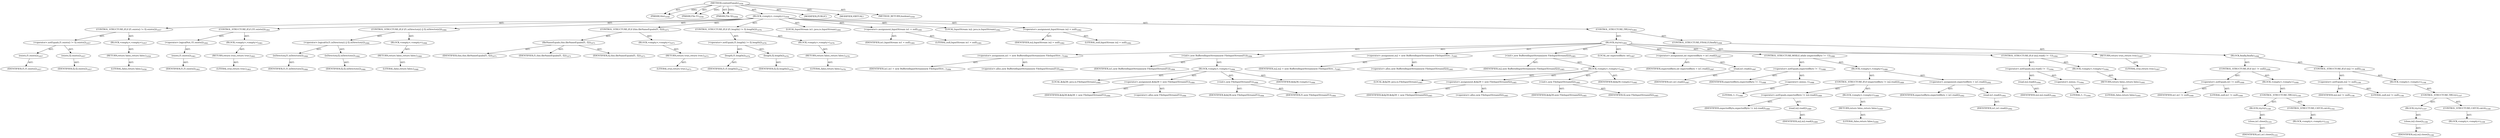 digraph "contentEquals" {  
"111669149719" [label = <(METHOD,contentEquals)<SUB>1056</SUB>> ]
"115964117010" [label = <(PARAM,this)<SUB>1056</SUB>> ]
"115964117104" [label = <(PARAM,File f1)<SUB>1056</SUB>> ]
"115964117105" [label = <(PARAM,File f2)<SUB>1056</SUB>> ]
"25769803933" [label = <(BLOCK,&lt;empty&gt;,&lt;empty&gt;)<SUB>1056</SUB>> ]
"47244640350" [label = <(CONTROL_STRUCTURE,IF,if (f1.exists() != f2.exists()))<SUB>1057</SUB>> ]
"30064771692" [label = <(&lt;operator&gt;.notEquals,f1.exists() != f2.exists())<SUB>1057</SUB>> ]
"30064771693" [label = <(exists,f1.exists())<SUB>1057</SUB>> ]
"68719477375" [label = <(IDENTIFIER,f1,f1.exists())<SUB>1057</SUB>> ]
"30064771694" [label = <(exists,f2.exists())<SUB>1057</SUB>> ]
"68719477376" [label = <(IDENTIFIER,f2,f2.exists())<SUB>1057</SUB>> ]
"25769803934" [label = <(BLOCK,&lt;empty&gt;,&lt;empty&gt;)<SUB>1057</SUB>> ]
"146028888077" [label = <(RETURN,return false;,return false;)<SUB>1058</SUB>> ]
"90194313375" [label = <(LITERAL,false,return false;)<SUB>1058</SUB>> ]
"47244640351" [label = <(CONTROL_STRUCTURE,IF,if (!f1.exists()))<SUB>1061</SUB>> ]
"30064771695" [label = <(&lt;operator&gt;.logicalNot,!f1.exists())<SUB>1061</SUB>> ]
"30064771696" [label = <(exists,f1.exists())<SUB>1061</SUB>> ]
"68719477377" [label = <(IDENTIFIER,f1,f1.exists())<SUB>1061</SUB>> ]
"25769803935" [label = <(BLOCK,&lt;empty&gt;,&lt;empty&gt;)<SUB>1061</SUB>> ]
"146028888078" [label = <(RETURN,return true;,return true;)<SUB>1063</SUB>> ]
"90194313376" [label = <(LITERAL,true,return true;)<SUB>1063</SUB>> ]
"47244640352" [label = <(CONTROL_STRUCTURE,IF,if (f1.isDirectory() || f2.isDirectory()))<SUB>1066</SUB>> ]
"30064771697" [label = <(&lt;operator&gt;.logicalOr,f1.isDirectory() || f2.isDirectory())<SUB>1066</SUB>> ]
"30064771698" [label = <(isDirectory,f1.isDirectory())<SUB>1066</SUB>> ]
"68719477378" [label = <(IDENTIFIER,f1,f1.isDirectory())<SUB>1066</SUB>> ]
"30064771699" [label = <(isDirectory,f2.isDirectory())<SUB>1066</SUB>> ]
"68719477379" [label = <(IDENTIFIER,f2,f2.isDirectory())<SUB>1066</SUB>> ]
"25769803936" [label = <(BLOCK,&lt;empty&gt;,&lt;empty&gt;)<SUB>1066</SUB>> ]
"146028888079" [label = <(RETURN,return false;,return false;)<SUB>1068</SUB>> ]
"90194313377" [label = <(LITERAL,false,return false;)<SUB>1068</SUB>> ]
"47244640353" [label = <(CONTROL_STRUCTURE,IF,if (this.fileNameEquals(f1, f2)))<SUB>1071</SUB>> ]
"30064771700" [label = <(fileNameEquals,this.fileNameEquals(f1, f2))<SUB>1071</SUB>> ]
"68719476757" [label = <(IDENTIFIER,this,this.fileNameEquals(f1, f2))<SUB>1071</SUB>> ]
"68719477380" [label = <(IDENTIFIER,f1,this.fileNameEquals(f1, f2))<SUB>1071</SUB>> ]
"68719477381" [label = <(IDENTIFIER,f2,this.fileNameEquals(f1, f2))<SUB>1071</SUB>> ]
"25769803937" [label = <(BLOCK,&lt;empty&gt;,&lt;empty&gt;)<SUB>1071</SUB>> ]
"146028888080" [label = <(RETURN,return true;,return true;)<SUB>1073</SUB>> ]
"90194313378" [label = <(LITERAL,true,return true;)<SUB>1073</SUB>> ]
"47244640354" [label = <(CONTROL_STRUCTURE,IF,if (f1.length() != f2.length()))<SUB>1076</SUB>> ]
"30064771701" [label = <(&lt;operator&gt;.notEquals,f1.length() != f2.length())<SUB>1076</SUB>> ]
"30064771702" [label = <(length,f1.length())<SUB>1076</SUB>> ]
"68719477382" [label = <(IDENTIFIER,f1,f1.length())<SUB>1076</SUB>> ]
"30064771703" [label = <(length,f2.length())<SUB>1076</SUB>> ]
"68719477383" [label = <(IDENTIFIER,f2,f2.length())<SUB>1076</SUB>> ]
"25769803938" [label = <(BLOCK,&lt;empty&gt;,&lt;empty&gt;)<SUB>1076</SUB>> ]
"146028888081" [label = <(RETURN,return false;,return false;)<SUB>1078</SUB>> ]
"90194313379" [label = <(LITERAL,false,return false;)<SUB>1078</SUB>> ]
"94489280608" [label = <(LOCAL,InputStream in1: java.io.InputStream)<SUB>1081</SUB>> ]
"30064771704" [label = <(&lt;operator&gt;.assignment,InputStream in1 = null)<SUB>1081</SUB>> ]
"68719477384" [label = <(IDENTIFIER,in1,InputStream in1 = null)<SUB>1081</SUB>> ]
"90194313380" [label = <(LITERAL,null,InputStream in1 = null)<SUB>1081</SUB>> ]
"94489280609" [label = <(LOCAL,InputStream in2: java.io.InputStream)<SUB>1082</SUB>> ]
"30064771705" [label = <(&lt;operator&gt;.assignment,InputStream in2 = null)<SUB>1082</SUB>> ]
"68719477385" [label = <(IDENTIFIER,in2,InputStream in2 = null)<SUB>1082</SUB>> ]
"90194313381" [label = <(LITERAL,null,InputStream in2 = null)<SUB>1082</SUB>> ]
"47244640355" [label = <(CONTROL_STRUCTURE,TRY,try)<SUB>1083</SUB>> ]
"25769803939" [label = <(BLOCK,try,try)<SUB>1083</SUB>> ]
"30064771706" [label = <(&lt;operator&gt;.assignment,in1 = new BufferedInputStream(new FileInputStre...)<SUB>1084</SUB>> ]
"68719477386" [label = <(IDENTIFIER,in1,in1 = new BufferedInputStream(new FileInputStre...)<SUB>1084</SUB>> ]
"30064771707" [label = <(&lt;operator&gt;.alloc,new BufferedInputStream(new FileInputStream(f1)))<SUB>1084</SUB>> ]
"30064771708" [label = <(&lt;init&gt;,new BufferedInputStream(new FileInputStream(f1)))<SUB>1084</SUB>> ]
"68719477387" [label = <(IDENTIFIER,in1,new BufferedInputStream(new FileInputStream(f1)))<SUB>1084</SUB>> ]
"25769803940" [label = <(BLOCK,&lt;empty&gt;,&lt;empty&gt;)<SUB>1084</SUB>> ]
"94489280610" [label = <(LOCAL,$obj38: java.io.FileInputStream)<SUB>1084</SUB>> ]
"30064771709" [label = <(&lt;operator&gt;.assignment,$obj38 = new FileInputStream(f1))<SUB>1084</SUB>> ]
"68719477388" [label = <(IDENTIFIER,$obj38,$obj38 = new FileInputStream(f1))<SUB>1084</SUB>> ]
"30064771710" [label = <(&lt;operator&gt;.alloc,new FileInputStream(f1))<SUB>1084</SUB>> ]
"30064771711" [label = <(&lt;init&gt;,new FileInputStream(f1))<SUB>1084</SUB>> ]
"68719477389" [label = <(IDENTIFIER,$obj38,new FileInputStream(f1))<SUB>1084</SUB>> ]
"68719477390" [label = <(IDENTIFIER,f1,new FileInputStream(f1))<SUB>1084</SUB>> ]
"68719477391" [label = <(IDENTIFIER,$obj38,&lt;empty&gt;)<SUB>1084</SUB>> ]
"30064771712" [label = <(&lt;operator&gt;.assignment,in2 = new BufferedInputStream(new FileInputStre...)<SUB>1085</SUB>> ]
"68719477392" [label = <(IDENTIFIER,in2,in2 = new BufferedInputStream(new FileInputStre...)<SUB>1085</SUB>> ]
"30064771713" [label = <(&lt;operator&gt;.alloc,new BufferedInputStream(new FileInputStream(f2)))<SUB>1085</SUB>> ]
"30064771714" [label = <(&lt;init&gt;,new BufferedInputStream(new FileInputStream(f2)))<SUB>1085</SUB>> ]
"68719477393" [label = <(IDENTIFIER,in2,new BufferedInputStream(new FileInputStream(f2)))<SUB>1085</SUB>> ]
"25769803941" [label = <(BLOCK,&lt;empty&gt;,&lt;empty&gt;)<SUB>1085</SUB>> ]
"94489280611" [label = <(LOCAL,$obj39: java.io.FileInputStream)<SUB>1085</SUB>> ]
"30064771715" [label = <(&lt;operator&gt;.assignment,$obj39 = new FileInputStream(f2))<SUB>1085</SUB>> ]
"68719477394" [label = <(IDENTIFIER,$obj39,$obj39 = new FileInputStream(f2))<SUB>1085</SUB>> ]
"30064771716" [label = <(&lt;operator&gt;.alloc,new FileInputStream(f2))<SUB>1085</SUB>> ]
"30064771717" [label = <(&lt;init&gt;,new FileInputStream(f2))<SUB>1085</SUB>> ]
"68719477395" [label = <(IDENTIFIER,$obj39,new FileInputStream(f2))<SUB>1085</SUB>> ]
"68719477396" [label = <(IDENTIFIER,f2,new FileInputStream(f2))<SUB>1085</SUB>> ]
"68719477397" [label = <(IDENTIFIER,$obj39,&lt;empty&gt;)<SUB>1085</SUB>> ]
"94489280612" [label = <(LOCAL,int expectedByte: int)<SUB>1087</SUB>> ]
"30064771718" [label = <(&lt;operator&gt;.assignment,int expectedByte = in1.read())<SUB>1087</SUB>> ]
"68719477398" [label = <(IDENTIFIER,expectedByte,int expectedByte = in1.read())<SUB>1087</SUB>> ]
"30064771719" [label = <(read,in1.read())<SUB>1087</SUB>> ]
"68719477399" [label = <(IDENTIFIER,in1,in1.read())<SUB>1087</SUB>> ]
"47244640356" [label = <(CONTROL_STRUCTURE,WHILE,while (expectedByte != -1))<SUB>1088</SUB>> ]
"30064771720" [label = <(&lt;operator&gt;.notEquals,expectedByte != -1)<SUB>1088</SUB>> ]
"68719477400" [label = <(IDENTIFIER,expectedByte,expectedByte != -1)<SUB>1088</SUB>> ]
"30064771721" [label = <(&lt;operator&gt;.minus,-1)<SUB>1088</SUB>> ]
"90194313382" [label = <(LITERAL,1,-1)<SUB>1088</SUB>> ]
"25769803942" [label = <(BLOCK,&lt;empty&gt;,&lt;empty&gt;)<SUB>1088</SUB>> ]
"47244640357" [label = <(CONTROL_STRUCTURE,IF,if (expectedByte != in2.read()))<SUB>1089</SUB>> ]
"30064771722" [label = <(&lt;operator&gt;.notEquals,expectedByte != in2.read())<SUB>1089</SUB>> ]
"68719477401" [label = <(IDENTIFIER,expectedByte,expectedByte != in2.read())<SUB>1089</SUB>> ]
"30064771723" [label = <(read,in2.read())<SUB>1089</SUB>> ]
"68719477402" [label = <(IDENTIFIER,in2,in2.read())<SUB>1089</SUB>> ]
"25769803943" [label = <(BLOCK,&lt;empty&gt;,&lt;empty&gt;)<SUB>1089</SUB>> ]
"146028888082" [label = <(RETURN,return false;,return false;)<SUB>1090</SUB>> ]
"90194313383" [label = <(LITERAL,false,return false;)<SUB>1090</SUB>> ]
"30064771724" [label = <(&lt;operator&gt;.assignment,expectedByte = in1.read())<SUB>1092</SUB>> ]
"68719477403" [label = <(IDENTIFIER,expectedByte,expectedByte = in1.read())<SUB>1092</SUB>> ]
"30064771725" [label = <(read,in1.read())<SUB>1092</SUB>> ]
"68719477404" [label = <(IDENTIFIER,in1,in1.read())<SUB>1092</SUB>> ]
"47244640358" [label = <(CONTROL_STRUCTURE,IF,if (in2.read() != -1))<SUB>1094</SUB>> ]
"30064771726" [label = <(&lt;operator&gt;.notEquals,in2.read() != -1)<SUB>1094</SUB>> ]
"30064771727" [label = <(read,in2.read())<SUB>1094</SUB>> ]
"68719477405" [label = <(IDENTIFIER,in2,in2.read())<SUB>1094</SUB>> ]
"30064771728" [label = <(&lt;operator&gt;.minus,-1)<SUB>1094</SUB>> ]
"90194313384" [label = <(LITERAL,1,-1)<SUB>1094</SUB>> ]
"25769803944" [label = <(BLOCK,&lt;empty&gt;,&lt;empty&gt;)<SUB>1094</SUB>> ]
"146028888083" [label = <(RETURN,return false;,return false;)<SUB>1095</SUB>> ]
"90194313385" [label = <(LITERAL,false,return false;)<SUB>1095</SUB>> ]
"146028888084" [label = <(RETURN,return true;,return true;)<SUB>1097</SUB>> ]
"90194313386" [label = <(LITERAL,true,return true;)<SUB>1097</SUB>> ]
"47244640359" [label = <(CONTROL_STRUCTURE,FINALLY,finally)<SUB>1098</SUB>> ]
"25769803945" [label = <(BLOCK,finally,finally)<SUB>1098</SUB>> ]
"47244640360" [label = <(CONTROL_STRUCTURE,IF,if (in1 != null))<SUB>1099</SUB>> ]
"30064771729" [label = <(&lt;operator&gt;.notEquals,in1 != null)<SUB>1099</SUB>> ]
"68719477406" [label = <(IDENTIFIER,in1,in1 != null)<SUB>1099</SUB>> ]
"90194313387" [label = <(LITERAL,null,in1 != null)<SUB>1099</SUB>> ]
"25769803946" [label = <(BLOCK,&lt;empty&gt;,&lt;empty&gt;)<SUB>1099</SUB>> ]
"47244640361" [label = <(CONTROL_STRUCTURE,TRY,try)<SUB>1100</SUB>> ]
"25769803947" [label = <(BLOCK,try,try)<SUB>1100</SUB>> ]
"30064771730" [label = <(close,in1.close())<SUB>1101</SUB>> ]
"68719477407" [label = <(IDENTIFIER,in1,in1.close())<SUB>1101</SUB>> ]
"47244640362" [label = <(CONTROL_STRUCTURE,CATCH,catch)<SUB>1102</SUB>> ]
"25769803948" [label = <(BLOCK,&lt;empty&gt;,&lt;empty&gt;)<SUB>1102</SUB>> ]
"47244640363" [label = <(CONTROL_STRUCTURE,IF,if (in2 != null))<SUB>1106</SUB>> ]
"30064771731" [label = <(&lt;operator&gt;.notEquals,in2 != null)<SUB>1106</SUB>> ]
"68719477408" [label = <(IDENTIFIER,in2,in2 != null)<SUB>1106</SUB>> ]
"90194313388" [label = <(LITERAL,null,in2 != null)<SUB>1106</SUB>> ]
"25769803949" [label = <(BLOCK,&lt;empty&gt;,&lt;empty&gt;)<SUB>1106</SUB>> ]
"47244640364" [label = <(CONTROL_STRUCTURE,TRY,try)<SUB>1107</SUB>> ]
"25769803950" [label = <(BLOCK,try,try)<SUB>1107</SUB>> ]
"30064771732" [label = <(close,in2.close())<SUB>1108</SUB>> ]
"68719477409" [label = <(IDENTIFIER,in2,in2.close())<SUB>1108</SUB>> ]
"47244640365" [label = <(CONTROL_STRUCTURE,CATCH,catch)<SUB>1109</SUB>> ]
"25769803951" [label = <(BLOCK,&lt;empty&gt;,&lt;empty&gt;)<SUB>1109</SUB>> ]
"133143986239" [label = <(MODIFIER,PUBLIC)> ]
"133143986240" [label = <(MODIFIER,VIRTUAL)> ]
"128849018903" [label = <(METHOD_RETURN,boolean)<SUB>1056</SUB>> ]
  "111669149719" -> "115964117010"  [ label = "AST: "] 
  "111669149719" -> "115964117104"  [ label = "AST: "] 
  "111669149719" -> "115964117105"  [ label = "AST: "] 
  "111669149719" -> "25769803933"  [ label = "AST: "] 
  "111669149719" -> "133143986239"  [ label = "AST: "] 
  "111669149719" -> "133143986240"  [ label = "AST: "] 
  "111669149719" -> "128849018903"  [ label = "AST: "] 
  "25769803933" -> "47244640350"  [ label = "AST: "] 
  "25769803933" -> "47244640351"  [ label = "AST: "] 
  "25769803933" -> "47244640352"  [ label = "AST: "] 
  "25769803933" -> "47244640353"  [ label = "AST: "] 
  "25769803933" -> "47244640354"  [ label = "AST: "] 
  "25769803933" -> "94489280608"  [ label = "AST: "] 
  "25769803933" -> "30064771704"  [ label = "AST: "] 
  "25769803933" -> "94489280609"  [ label = "AST: "] 
  "25769803933" -> "30064771705"  [ label = "AST: "] 
  "25769803933" -> "47244640355"  [ label = "AST: "] 
  "47244640350" -> "30064771692"  [ label = "AST: "] 
  "47244640350" -> "25769803934"  [ label = "AST: "] 
  "30064771692" -> "30064771693"  [ label = "AST: "] 
  "30064771692" -> "30064771694"  [ label = "AST: "] 
  "30064771693" -> "68719477375"  [ label = "AST: "] 
  "30064771694" -> "68719477376"  [ label = "AST: "] 
  "25769803934" -> "146028888077"  [ label = "AST: "] 
  "146028888077" -> "90194313375"  [ label = "AST: "] 
  "47244640351" -> "30064771695"  [ label = "AST: "] 
  "47244640351" -> "25769803935"  [ label = "AST: "] 
  "30064771695" -> "30064771696"  [ label = "AST: "] 
  "30064771696" -> "68719477377"  [ label = "AST: "] 
  "25769803935" -> "146028888078"  [ label = "AST: "] 
  "146028888078" -> "90194313376"  [ label = "AST: "] 
  "47244640352" -> "30064771697"  [ label = "AST: "] 
  "47244640352" -> "25769803936"  [ label = "AST: "] 
  "30064771697" -> "30064771698"  [ label = "AST: "] 
  "30064771697" -> "30064771699"  [ label = "AST: "] 
  "30064771698" -> "68719477378"  [ label = "AST: "] 
  "30064771699" -> "68719477379"  [ label = "AST: "] 
  "25769803936" -> "146028888079"  [ label = "AST: "] 
  "146028888079" -> "90194313377"  [ label = "AST: "] 
  "47244640353" -> "30064771700"  [ label = "AST: "] 
  "47244640353" -> "25769803937"  [ label = "AST: "] 
  "30064771700" -> "68719476757"  [ label = "AST: "] 
  "30064771700" -> "68719477380"  [ label = "AST: "] 
  "30064771700" -> "68719477381"  [ label = "AST: "] 
  "25769803937" -> "146028888080"  [ label = "AST: "] 
  "146028888080" -> "90194313378"  [ label = "AST: "] 
  "47244640354" -> "30064771701"  [ label = "AST: "] 
  "47244640354" -> "25769803938"  [ label = "AST: "] 
  "30064771701" -> "30064771702"  [ label = "AST: "] 
  "30064771701" -> "30064771703"  [ label = "AST: "] 
  "30064771702" -> "68719477382"  [ label = "AST: "] 
  "30064771703" -> "68719477383"  [ label = "AST: "] 
  "25769803938" -> "146028888081"  [ label = "AST: "] 
  "146028888081" -> "90194313379"  [ label = "AST: "] 
  "30064771704" -> "68719477384"  [ label = "AST: "] 
  "30064771704" -> "90194313380"  [ label = "AST: "] 
  "30064771705" -> "68719477385"  [ label = "AST: "] 
  "30064771705" -> "90194313381"  [ label = "AST: "] 
  "47244640355" -> "25769803939"  [ label = "AST: "] 
  "47244640355" -> "47244640359"  [ label = "AST: "] 
  "25769803939" -> "30064771706"  [ label = "AST: "] 
  "25769803939" -> "30064771708"  [ label = "AST: "] 
  "25769803939" -> "30064771712"  [ label = "AST: "] 
  "25769803939" -> "30064771714"  [ label = "AST: "] 
  "25769803939" -> "94489280612"  [ label = "AST: "] 
  "25769803939" -> "30064771718"  [ label = "AST: "] 
  "25769803939" -> "47244640356"  [ label = "AST: "] 
  "25769803939" -> "47244640358"  [ label = "AST: "] 
  "25769803939" -> "146028888084"  [ label = "AST: "] 
  "30064771706" -> "68719477386"  [ label = "AST: "] 
  "30064771706" -> "30064771707"  [ label = "AST: "] 
  "30064771708" -> "68719477387"  [ label = "AST: "] 
  "30064771708" -> "25769803940"  [ label = "AST: "] 
  "25769803940" -> "94489280610"  [ label = "AST: "] 
  "25769803940" -> "30064771709"  [ label = "AST: "] 
  "25769803940" -> "30064771711"  [ label = "AST: "] 
  "25769803940" -> "68719477391"  [ label = "AST: "] 
  "30064771709" -> "68719477388"  [ label = "AST: "] 
  "30064771709" -> "30064771710"  [ label = "AST: "] 
  "30064771711" -> "68719477389"  [ label = "AST: "] 
  "30064771711" -> "68719477390"  [ label = "AST: "] 
  "30064771712" -> "68719477392"  [ label = "AST: "] 
  "30064771712" -> "30064771713"  [ label = "AST: "] 
  "30064771714" -> "68719477393"  [ label = "AST: "] 
  "30064771714" -> "25769803941"  [ label = "AST: "] 
  "25769803941" -> "94489280611"  [ label = "AST: "] 
  "25769803941" -> "30064771715"  [ label = "AST: "] 
  "25769803941" -> "30064771717"  [ label = "AST: "] 
  "25769803941" -> "68719477397"  [ label = "AST: "] 
  "30064771715" -> "68719477394"  [ label = "AST: "] 
  "30064771715" -> "30064771716"  [ label = "AST: "] 
  "30064771717" -> "68719477395"  [ label = "AST: "] 
  "30064771717" -> "68719477396"  [ label = "AST: "] 
  "30064771718" -> "68719477398"  [ label = "AST: "] 
  "30064771718" -> "30064771719"  [ label = "AST: "] 
  "30064771719" -> "68719477399"  [ label = "AST: "] 
  "47244640356" -> "30064771720"  [ label = "AST: "] 
  "47244640356" -> "25769803942"  [ label = "AST: "] 
  "30064771720" -> "68719477400"  [ label = "AST: "] 
  "30064771720" -> "30064771721"  [ label = "AST: "] 
  "30064771721" -> "90194313382"  [ label = "AST: "] 
  "25769803942" -> "47244640357"  [ label = "AST: "] 
  "25769803942" -> "30064771724"  [ label = "AST: "] 
  "47244640357" -> "30064771722"  [ label = "AST: "] 
  "47244640357" -> "25769803943"  [ label = "AST: "] 
  "30064771722" -> "68719477401"  [ label = "AST: "] 
  "30064771722" -> "30064771723"  [ label = "AST: "] 
  "30064771723" -> "68719477402"  [ label = "AST: "] 
  "25769803943" -> "146028888082"  [ label = "AST: "] 
  "146028888082" -> "90194313383"  [ label = "AST: "] 
  "30064771724" -> "68719477403"  [ label = "AST: "] 
  "30064771724" -> "30064771725"  [ label = "AST: "] 
  "30064771725" -> "68719477404"  [ label = "AST: "] 
  "47244640358" -> "30064771726"  [ label = "AST: "] 
  "47244640358" -> "25769803944"  [ label = "AST: "] 
  "30064771726" -> "30064771727"  [ label = "AST: "] 
  "30064771726" -> "30064771728"  [ label = "AST: "] 
  "30064771727" -> "68719477405"  [ label = "AST: "] 
  "30064771728" -> "90194313384"  [ label = "AST: "] 
  "25769803944" -> "146028888083"  [ label = "AST: "] 
  "146028888083" -> "90194313385"  [ label = "AST: "] 
  "146028888084" -> "90194313386"  [ label = "AST: "] 
  "47244640359" -> "25769803945"  [ label = "AST: "] 
  "25769803945" -> "47244640360"  [ label = "AST: "] 
  "25769803945" -> "47244640363"  [ label = "AST: "] 
  "47244640360" -> "30064771729"  [ label = "AST: "] 
  "47244640360" -> "25769803946"  [ label = "AST: "] 
  "30064771729" -> "68719477406"  [ label = "AST: "] 
  "30064771729" -> "90194313387"  [ label = "AST: "] 
  "25769803946" -> "47244640361"  [ label = "AST: "] 
  "47244640361" -> "25769803947"  [ label = "AST: "] 
  "47244640361" -> "47244640362"  [ label = "AST: "] 
  "25769803947" -> "30064771730"  [ label = "AST: "] 
  "30064771730" -> "68719477407"  [ label = "AST: "] 
  "47244640362" -> "25769803948"  [ label = "AST: "] 
  "47244640363" -> "30064771731"  [ label = "AST: "] 
  "47244640363" -> "25769803949"  [ label = "AST: "] 
  "30064771731" -> "68719477408"  [ label = "AST: "] 
  "30064771731" -> "90194313388"  [ label = "AST: "] 
  "25769803949" -> "47244640364"  [ label = "AST: "] 
  "47244640364" -> "25769803950"  [ label = "AST: "] 
  "47244640364" -> "47244640365"  [ label = "AST: "] 
  "25769803950" -> "30064771732"  [ label = "AST: "] 
  "30064771732" -> "68719477409"  [ label = "AST: "] 
  "47244640365" -> "25769803951"  [ label = "AST: "] 
  "111669149719" -> "115964117010"  [ label = "DDG: "] 
  "111669149719" -> "115964117104"  [ label = "DDG: "] 
  "111669149719" -> "115964117105"  [ label = "DDG: "] 
}

